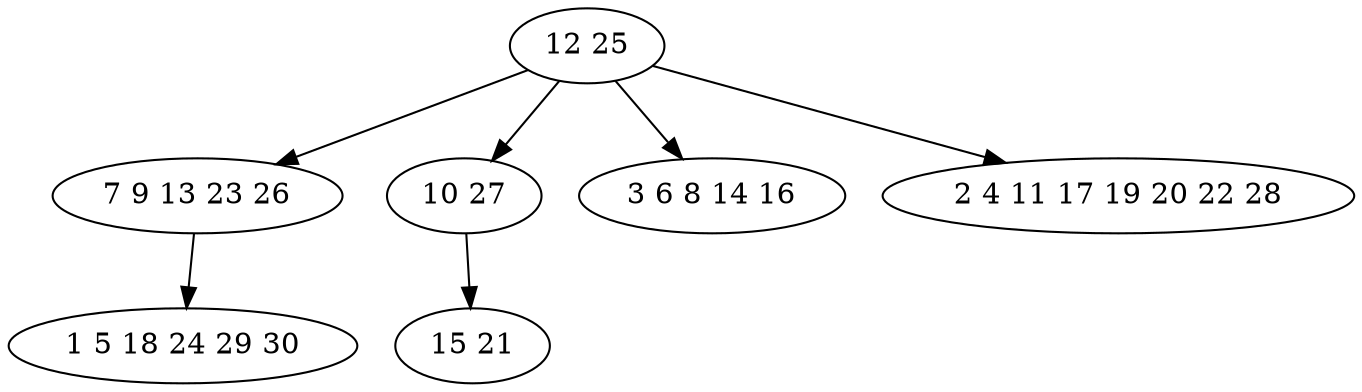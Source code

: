 digraph true_tree {
	"0" -> "1"
	"0" -> "2"
	"0" -> "3"
	"1" -> "4"
	"2" -> "5"
	"0" -> "6"
	"0" [label="12 25"];
	"1" [label="7 9 13 23 26"];
	"2" [label="10 27"];
	"3" [label="3 6 8 14 16"];
	"4" [label="1 5 18 24 29 30"];
	"5" [label="15 21"];
	"6" [label="2 4 11 17 19 20 22 28"];
}
